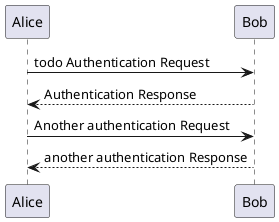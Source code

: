 @startuml
Alice -> Bob: todo Authentication Request
Bob --> Alice: Authentication Response

Alice -> Bob: Another authentication Request
Alice <-- Bob: another authentication Response
@enduml